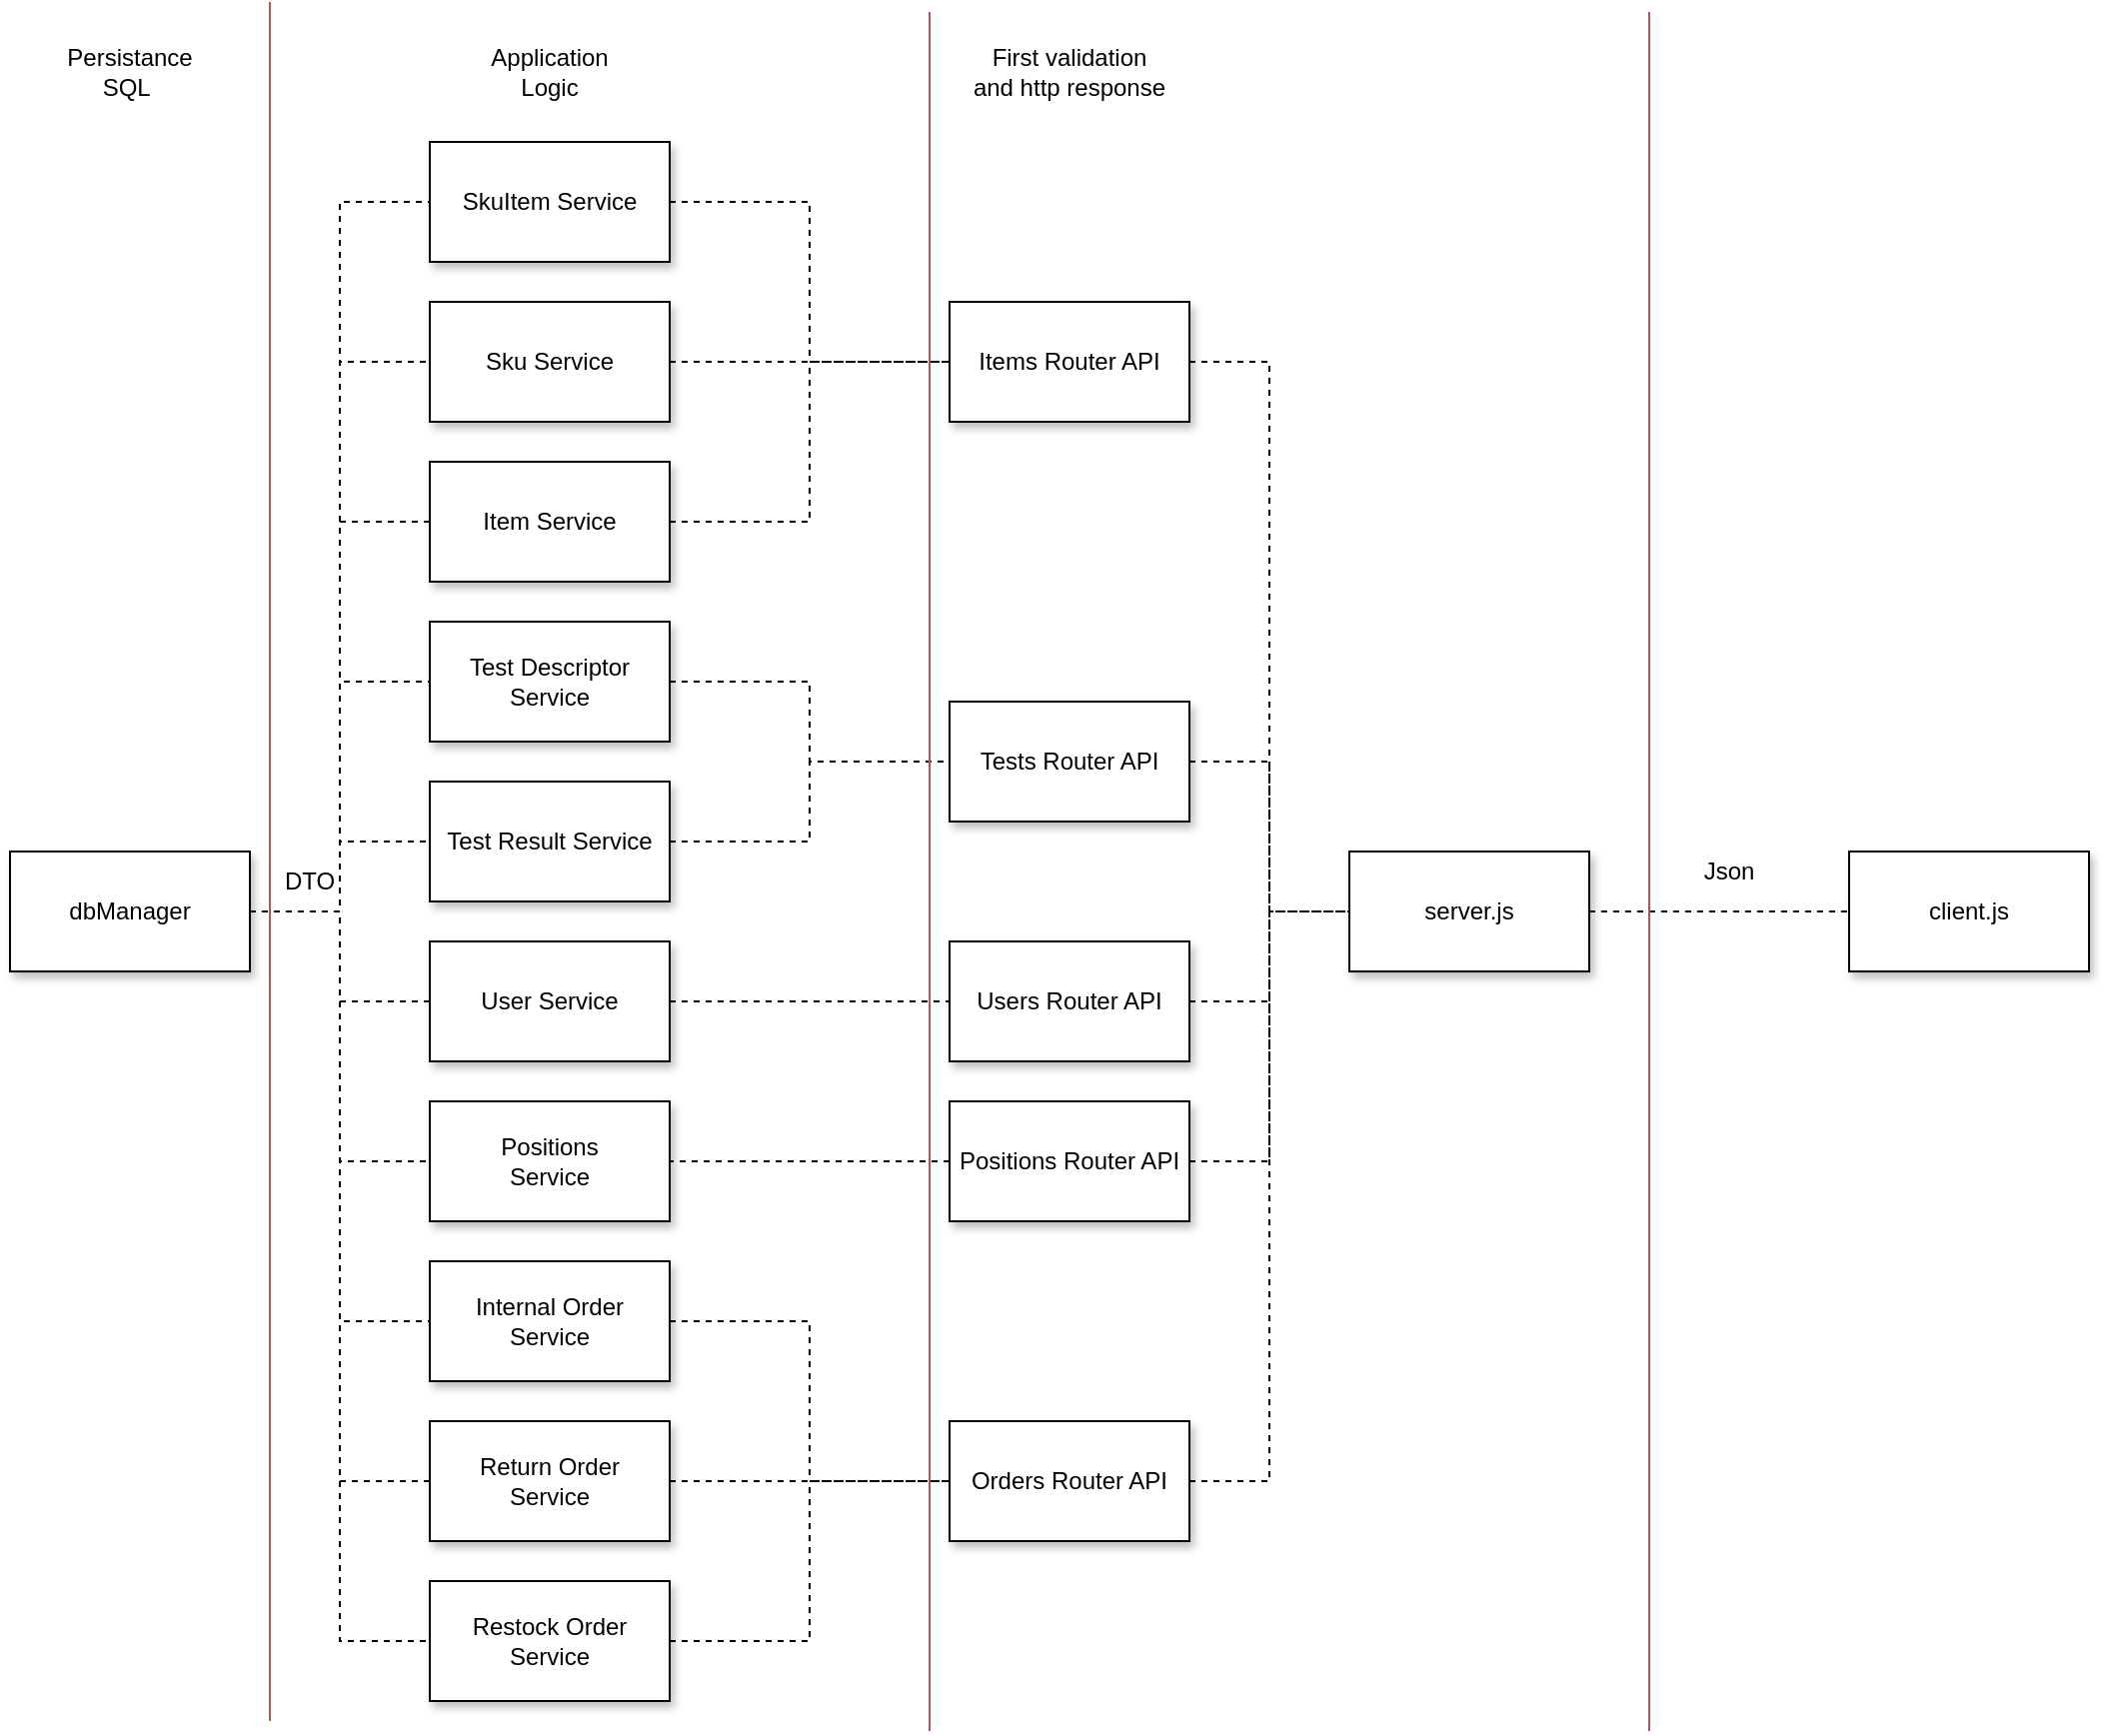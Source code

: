 <mxfile version="18.1.2" type="device"><diagram name="Page-1" id="10a91c8b-09ff-31b1-d368-03940ed4cc9e"><mxGraphModel dx="1162" dy="1840" grid="1" gridSize="10" guides="1" tooltips="1" connect="1" arrows="1" fold="1" page="1" pageScale="1" pageWidth="1100" pageHeight="850" background="none" math="0" shadow="0"><root><mxCell id="0"/><mxCell id="1" parent="0"/><mxCell id="LJhNGUcg5blSCezjiuCr-16" style="edgeStyle=orthogonalEdgeStyle;rounded=0;orthogonalLoop=1;jettySize=auto;html=1;exitX=1;exitY=0.5;exitDx=0;exitDy=0;entryX=0;entryY=0.5;entryDx=0;entryDy=0;dashed=1;endArrow=none;endFill=0;" edge="1" parent="1" source="LJhNGUcg5blSCezjiuCr-1" target="LJhNGUcg5blSCezjiuCr-7"><mxGeometry relative="1" as="geometry"/></mxCell><mxCell id="LJhNGUcg5blSCezjiuCr-17" style="edgeStyle=orthogonalEdgeStyle;rounded=0;orthogonalLoop=1;jettySize=auto;html=1;exitX=1;exitY=0.5;exitDx=0;exitDy=0;entryX=0;entryY=0.5;entryDx=0;entryDy=0;dashed=1;endArrow=none;endFill=0;" edge="1" parent="1" source="LJhNGUcg5blSCezjiuCr-1" target="LJhNGUcg5blSCezjiuCr-6"><mxGeometry relative="1" as="geometry"/></mxCell><mxCell id="LJhNGUcg5blSCezjiuCr-18" style="edgeStyle=orthogonalEdgeStyle;rounded=0;orthogonalLoop=1;jettySize=auto;html=1;exitX=1;exitY=0.5;exitDx=0;exitDy=0;entryX=0;entryY=0.5;entryDx=0;entryDy=0;dashed=1;endArrow=none;endFill=0;" edge="1" parent="1" source="LJhNGUcg5blSCezjiuCr-1" target="LJhNGUcg5blSCezjiuCr-9"><mxGeometry relative="1" as="geometry"/></mxCell><mxCell id="LJhNGUcg5blSCezjiuCr-19" style="edgeStyle=orthogonalEdgeStyle;rounded=0;orthogonalLoop=1;jettySize=auto;html=1;exitX=1;exitY=0.5;exitDx=0;exitDy=0;entryX=0;entryY=0.5;entryDx=0;entryDy=0;dashed=1;endArrow=none;endFill=0;" edge="1" parent="1" source="LJhNGUcg5blSCezjiuCr-1" target="LJhNGUcg5blSCezjiuCr-11"><mxGeometry relative="1" as="geometry"/></mxCell><mxCell id="LJhNGUcg5blSCezjiuCr-20" style="edgeStyle=orthogonalEdgeStyle;rounded=0;orthogonalLoop=1;jettySize=auto;html=1;exitX=1;exitY=0.5;exitDx=0;exitDy=0;entryX=0;entryY=0.5;entryDx=0;entryDy=0;dashed=1;endArrow=none;endFill=0;" edge="1" parent="1" source="LJhNGUcg5blSCezjiuCr-1" target="LJhNGUcg5blSCezjiuCr-12"><mxGeometry relative="1" as="geometry"/></mxCell><mxCell id="LJhNGUcg5blSCezjiuCr-21" style="edgeStyle=orthogonalEdgeStyle;rounded=0;orthogonalLoop=1;jettySize=auto;html=1;exitX=1;exitY=0.5;exitDx=0;exitDy=0;entryX=0;entryY=0.5;entryDx=0;entryDy=0;dashed=1;endArrow=none;endFill=0;" edge="1" parent="1" source="LJhNGUcg5blSCezjiuCr-1" target="LJhNGUcg5blSCezjiuCr-10"><mxGeometry relative="1" as="geometry"/></mxCell><mxCell id="LJhNGUcg5blSCezjiuCr-22" style="edgeStyle=orthogonalEdgeStyle;rounded=0;orthogonalLoop=1;jettySize=auto;html=1;exitX=1;exitY=0.5;exitDx=0;exitDy=0;entryX=0;entryY=0.5;entryDx=0;entryDy=0;dashed=1;endArrow=none;endFill=0;" edge="1" parent="1" source="LJhNGUcg5blSCezjiuCr-1" target="LJhNGUcg5blSCezjiuCr-5"><mxGeometry relative="1" as="geometry"/></mxCell><mxCell id="LJhNGUcg5blSCezjiuCr-23" style="edgeStyle=orthogonalEdgeStyle;rounded=0;orthogonalLoop=1;jettySize=auto;html=1;exitX=1;exitY=0.5;exitDx=0;exitDy=0;entryX=0;entryY=0.5;entryDx=0;entryDy=0;dashed=1;endArrow=none;endFill=0;" edge="1" parent="1" source="LJhNGUcg5blSCezjiuCr-1" target="LJhNGUcg5blSCezjiuCr-2"><mxGeometry relative="1" as="geometry"/></mxCell><mxCell id="LJhNGUcg5blSCezjiuCr-24" style="edgeStyle=orthogonalEdgeStyle;rounded=0;orthogonalLoop=1;jettySize=auto;html=1;exitX=1;exitY=0.5;exitDx=0;exitDy=0;entryX=0;entryY=0.5;entryDx=0;entryDy=0;dashed=1;endArrow=none;endFill=0;" edge="1" parent="1" source="LJhNGUcg5blSCezjiuCr-1" target="LJhNGUcg5blSCezjiuCr-4"><mxGeometry relative="1" as="geometry"/></mxCell><mxCell id="LJhNGUcg5blSCezjiuCr-25" style="edgeStyle=orthogonalEdgeStyle;rounded=0;orthogonalLoop=1;jettySize=auto;html=1;exitX=1;exitY=0.5;exitDx=0;exitDy=0;entryX=0;entryY=0.5;entryDx=0;entryDy=0;dashed=1;endArrow=none;endFill=0;" edge="1" parent="1" source="LJhNGUcg5blSCezjiuCr-1" target="LJhNGUcg5blSCezjiuCr-3"><mxGeometry relative="1" as="geometry"/></mxCell><mxCell id="LJhNGUcg5blSCezjiuCr-1" value="dbManager" style="rounded=0;whiteSpace=wrap;html=1;shadow=1;glass=0;spacing=5;" vertex="1" parent="1"><mxGeometry x="30" y="395" width="120" height="60" as="geometry"/></mxCell><mxCell id="LJhNGUcg5blSCezjiuCr-39" style="edgeStyle=orthogonalEdgeStyle;rounded=0;orthogonalLoop=1;jettySize=auto;html=1;exitX=1;exitY=0.5;exitDx=0;exitDy=0;entryX=0;entryY=0.5;entryDx=0;entryDy=0;dashed=1;endArrow=none;endFill=0;" edge="1" parent="1" source="LJhNGUcg5blSCezjiuCr-2" target="LJhNGUcg5blSCezjiuCr-38"><mxGeometry relative="1" as="geometry"/></mxCell><mxCell id="LJhNGUcg5blSCezjiuCr-2" value="Internal Order Service" style="rounded=0;whiteSpace=wrap;html=1;shadow=1;spacing=5;" vertex="1" parent="1"><mxGeometry x="240" y="600" width="120" height="60" as="geometry"/></mxCell><mxCell id="LJhNGUcg5blSCezjiuCr-42" style="edgeStyle=orthogonalEdgeStyle;rounded=0;orthogonalLoop=1;jettySize=auto;html=1;exitX=1;exitY=0.5;exitDx=0;exitDy=0;entryX=0;entryY=0.5;entryDx=0;entryDy=0;dashed=1;endArrow=none;endFill=0;" edge="1" parent="1" source="LJhNGUcg5blSCezjiuCr-3" target="LJhNGUcg5blSCezjiuCr-38"><mxGeometry relative="1" as="geometry"/></mxCell><mxCell id="LJhNGUcg5blSCezjiuCr-3" value="Restock Order Service" style="rounded=0;whiteSpace=wrap;html=1;shadow=1;spacing=5;" vertex="1" parent="1"><mxGeometry x="240" y="760" width="120" height="60" as="geometry"/></mxCell><mxCell id="LJhNGUcg5blSCezjiuCr-40" style="edgeStyle=orthogonalEdgeStyle;rounded=0;orthogonalLoop=1;jettySize=auto;html=1;exitX=1;exitY=0.5;exitDx=0;exitDy=0;dashed=1;endArrow=none;endFill=0;" edge="1" parent="1" source="LJhNGUcg5blSCezjiuCr-4"><mxGeometry relative="1" as="geometry"><mxPoint x="500" y="710" as="targetPoint"/></mxGeometry></mxCell><mxCell id="LJhNGUcg5blSCezjiuCr-4" value="Return Order Service" style="rounded=0;whiteSpace=wrap;html=1;shadow=1;spacing=5;" vertex="1" parent="1"><mxGeometry x="240" y="680" width="120" height="60" as="geometry"/></mxCell><mxCell id="LJhNGUcg5blSCezjiuCr-5" value="Positions &lt;br&gt;Service" style="rounded=0;whiteSpace=wrap;html=1;shadow=1;spacing=5;" vertex="1" parent="1"><mxGeometry x="240" y="520" width="120" height="60" as="geometry"/></mxCell><mxCell id="LJhNGUcg5blSCezjiuCr-28" style="edgeStyle=orthogonalEdgeStyle;rounded=0;orthogonalLoop=1;jettySize=auto;html=1;exitX=1;exitY=0.5;exitDx=0;exitDy=0;dashed=1;endArrow=none;endFill=0;" edge="1" parent="1" source="LJhNGUcg5blSCezjiuCr-6"><mxGeometry relative="1" as="geometry"><mxPoint x="500" y="150" as="targetPoint"/></mxGeometry></mxCell><mxCell id="LJhNGUcg5blSCezjiuCr-6" value="Sku Service" style="rounded=0;whiteSpace=wrap;html=1;shadow=1;spacing=5;" vertex="1" parent="1"><mxGeometry x="240" y="120" width="120" height="60" as="geometry"/></mxCell><mxCell id="LJhNGUcg5blSCezjiuCr-27" style="edgeStyle=orthogonalEdgeStyle;rounded=0;orthogonalLoop=1;jettySize=auto;html=1;exitX=1;exitY=0.5;exitDx=0;exitDy=0;entryX=0;entryY=0.5;entryDx=0;entryDy=0;dashed=1;endArrow=none;endFill=0;" edge="1" parent="1" source="LJhNGUcg5blSCezjiuCr-7" target="LJhNGUcg5blSCezjiuCr-26"><mxGeometry relative="1" as="geometry"/></mxCell><mxCell id="LJhNGUcg5blSCezjiuCr-7" value="SkuItem Service" style="rounded=0;whiteSpace=wrap;html=1;shadow=1;spacing=5;" vertex="1" parent="1"><mxGeometry x="240" y="40" width="120" height="60" as="geometry"/></mxCell><mxCell id="LJhNGUcg5blSCezjiuCr-29" style="edgeStyle=orthogonalEdgeStyle;rounded=0;orthogonalLoop=1;jettySize=auto;html=1;exitX=1;exitY=0.5;exitDx=0;exitDy=0;entryX=0;entryY=0.5;entryDx=0;entryDy=0;dashed=1;endArrow=none;endFill=0;" edge="1" parent="1" source="LJhNGUcg5blSCezjiuCr-9" target="LJhNGUcg5blSCezjiuCr-26"><mxGeometry relative="1" as="geometry"/></mxCell><mxCell id="LJhNGUcg5blSCezjiuCr-9" value="Item Service" style="rounded=0;whiteSpace=wrap;html=1;shadow=1;spacing=5;" vertex="1" parent="1"><mxGeometry x="240" y="200" width="120" height="60" as="geometry"/></mxCell><mxCell id="LJhNGUcg5blSCezjiuCr-35" style="edgeStyle=orthogonalEdgeStyle;rounded=0;orthogonalLoop=1;jettySize=auto;html=1;exitX=1;exitY=0.5;exitDx=0;exitDy=0;entryX=0;entryY=0.5;entryDx=0;entryDy=0;dashed=1;endArrow=none;endFill=0;" edge="1" parent="1" source="LJhNGUcg5blSCezjiuCr-10" target="LJhNGUcg5blSCezjiuCr-34"><mxGeometry relative="1" as="geometry"/></mxCell><mxCell id="LJhNGUcg5blSCezjiuCr-10" value="User Service" style="rounded=0;whiteSpace=wrap;html=1;shadow=1;spacing=5;" vertex="1" parent="1"><mxGeometry x="240" y="440" width="120" height="60" as="geometry"/></mxCell><mxCell id="LJhNGUcg5blSCezjiuCr-31" style="edgeStyle=orthogonalEdgeStyle;rounded=0;orthogonalLoop=1;jettySize=auto;html=1;exitX=1;exitY=0.5;exitDx=0;exitDy=0;entryX=0;entryY=0.5;entryDx=0;entryDy=0;dashed=1;endArrow=none;endFill=0;" edge="1" parent="1" source="LJhNGUcg5blSCezjiuCr-11" target="LJhNGUcg5blSCezjiuCr-30"><mxGeometry relative="1" as="geometry"/></mxCell><mxCell id="LJhNGUcg5blSCezjiuCr-11" value="Test Descriptor Service" style="rounded=0;whiteSpace=wrap;html=1;shadow=1;spacing=5;" vertex="1" parent="1"><mxGeometry x="240" y="280" width="120" height="60" as="geometry"/></mxCell><mxCell id="LJhNGUcg5blSCezjiuCr-33" style="edgeStyle=orthogonalEdgeStyle;rounded=0;orthogonalLoop=1;jettySize=auto;html=1;exitX=1;exitY=0.5;exitDx=0;exitDy=0;entryX=0;entryY=0.5;entryDx=0;entryDy=0;dashed=1;endArrow=none;endFill=0;" edge="1" parent="1" source="LJhNGUcg5blSCezjiuCr-12" target="LJhNGUcg5blSCezjiuCr-30"><mxGeometry relative="1" as="geometry"/></mxCell><mxCell id="LJhNGUcg5blSCezjiuCr-12" value="Test Result Service" style="rounded=0;whiteSpace=wrap;html=1;shadow=1;spacing=5;" vertex="1" parent="1"><mxGeometry x="240" y="360" width="120" height="60" as="geometry"/></mxCell><mxCell id="LJhNGUcg5blSCezjiuCr-45" style="edgeStyle=orthogonalEdgeStyle;rounded=0;orthogonalLoop=1;jettySize=auto;html=1;exitX=1;exitY=0.5;exitDx=0;exitDy=0;entryX=0;entryY=0.5;entryDx=0;entryDy=0;dashed=1;endArrow=none;endFill=0;" edge="1" parent="1" source="LJhNGUcg5blSCezjiuCr-26" target="LJhNGUcg5blSCezjiuCr-43"><mxGeometry relative="1" as="geometry"/></mxCell><mxCell id="LJhNGUcg5blSCezjiuCr-26" value="Items Router API" style="rounded=0;whiteSpace=wrap;html=1;shadow=1;glass=0;" vertex="1" parent="1"><mxGeometry x="500" y="120" width="120" height="60" as="geometry"/></mxCell><mxCell id="LJhNGUcg5blSCezjiuCr-46" style="edgeStyle=orthogonalEdgeStyle;rounded=0;orthogonalLoop=1;jettySize=auto;html=1;exitX=1;exitY=0.5;exitDx=0;exitDy=0;entryX=0;entryY=0.5;entryDx=0;entryDy=0;dashed=1;endArrow=none;endFill=0;" edge="1" parent="1" source="LJhNGUcg5blSCezjiuCr-30" target="LJhNGUcg5blSCezjiuCr-43"><mxGeometry relative="1" as="geometry"/></mxCell><mxCell id="LJhNGUcg5blSCezjiuCr-30" value="Tests Router API" style="rounded=0;whiteSpace=wrap;html=1;shadow=1;glass=0;" vertex="1" parent="1"><mxGeometry x="500" y="320" width="120" height="60" as="geometry"/></mxCell><mxCell id="LJhNGUcg5blSCezjiuCr-47" style="edgeStyle=orthogonalEdgeStyle;rounded=0;orthogonalLoop=1;jettySize=auto;html=1;exitX=1;exitY=0.5;exitDx=0;exitDy=0;entryX=0;entryY=0.5;entryDx=0;entryDy=0;dashed=1;endArrow=none;endFill=0;" edge="1" parent="1" source="LJhNGUcg5blSCezjiuCr-34" target="LJhNGUcg5blSCezjiuCr-43"><mxGeometry relative="1" as="geometry"/></mxCell><mxCell id="LJhNGUcg5blSCezjiuCr-34" value="Users Router API" style="rounded=0;whiteSpace=wrap;html=1;shadow=1;glass=0;" vertex="1" parent="1"><mxGeometry x="500" y="440" width="120" height="60" as="geometry"/></mxCell><mxCell id="LJhNGUcg5blSCezjiuCr-37" style="edgeStyle=orthogonalEdgeStyle;rounded=0;orthogonalLoop=1;jettySize=auto;html=1;exitX=0;exitY=0.5;exitDx=0;exitDy=0;entryX=1;entryY=0.5;entryDx=0;entryDy=0;dashed=1;endArrow=none;endFill=0;" edge="1" parent="1" source="LJhNGUcg5blSCezjiuCr-36" target="LJhNGUcg5blSCezjiuCr-5"><mxGeometry relative="1" as="geometry"/></mxCell><mxCell id="LJhNGUcg5blSCezjiuCr-48" style="edgeStyle=orthogonalEdgeStyle;rounded=0;orthogonalLoop=1;jettySize=auto;html=1;exitX=1;exitY=0.5;exitDx=0;exitDy=0;entryX=0;entryY=0.5;entryDx=0;entryDy=0;dashed=1;endArrow=none;endFill=0;" edge="1" parent="1" source="LJhNGUcg5blSCezjiuCr-36" target="LJhNGUcg5blSCezjiuCr-43"><mxGeometry relative="1" as="geometry"/></mxCell><mxCell id="LJhNGUcg5blSCezjiuCr-36" value="Positions Router API" style="rounded=0;whiteSpace=wrap;html=1;shadow=1;glass=0;" vertex="1" parent="1"><mxGeometry x="500" y="520" width="120" height="60" as="geometry"/></mxCell><mxCell id="LJhNGUcg5blSCezjiuCr-49" style="edgeStyle=orthogonalEdgeStyle;rounded=0;orthogonalLoop=1;jettySize=auto;html=1;exitX=1;exitY=0.5;exitDx=0;exitDy=0;dashed=1;endArrow=none;endFill=0;entryX=0;entryY=0.5;entryDx=0;entryDy=0;" edge="1" parent="1" source="LJhNGUcg5blSCezjiuCr-38" target="LJhNGUcg5blSCezjiuCr-43"><mxGeometry relative="1" as="geometry"><mxPoint x="670.0" y="630" as="targetPoint"/></mxGeometry></mxCell><mxCell id="LJhNGUcg5blSCezjiuCr-38" value="Orders Router API" style="rounded=0;whiteSpace=wrap;html=1;shadow=1;glass=0;" vertex="1" parent="1"><mxGeometry x="500" y="680" width="120" height="60" as="geometry"/></mxCell><mxCell id="LJhNGUcg5blSCezjiuCr-50" style="edgeStyle=orthogonalEdgeStyle;rounded=0;orthogonalLoop=1;jettySize=auto;html=1;exitX=1;exitY=0.5;exitDx=0;exitDy=0;entryX=0;entryY=0.5;entryDx=0;entryDy=0;dashed=1;endArrow=none;endFill=0;" edge="1" parent="1" source="LJhNGUcg5blSCezjiuCr-43" target="LJhNGUcg5blSCezjiuCr-44"><mxGeometry relative="1" as="geometry"/></mxCell><mxCell id="LJhNGUcg5blSCezjiuCr-43" value="server.js" style="rounded=0;whiteSpace=wrap;html=1;shadow=1;glass=0;" vertex="1" parent="1"><mxGeometry x="700" y="395" width="120" height="60" as="geometry"/></mxCell><mxCell id="LJhNGUcg5blSCezjiuCr-44" value="client.js" style="rounded=0;whiteSpace=wrap;html=1;shadow=1;glass=0;" vertex="1" parent="1"><mxGeometry x="950" y="395" width="120" height="60" as="geometry"/></mxCell><mxCell id="LJhNGUcg5blSCezjiuCr-51" value="Persistance SQL&amp;nbsp;" style="text;html=1;strokeColor=none;fillColor=none;align=center;verticalAlign=middle;whiteSpace=wrap;rounded=0;shadow=1;glass=0;" vertex="1" parent="1"><mxGeometry x="60" y="-10" width="60" height="30" as="geometry"/></mxCell><mxCell id="LJhNGUcg5blSCezjiuCr-52" value="Application Logic" style="text;html=1;strokeColor=none;fillColor=none;align=center;verticalAlign=middle;whiteSpace=wrap;rounded=0;shadow=1;glass=0;" vertex="1" parent="1"><mxGeometry x="270" y="-10" width="60" height="30" as="geometry"/></mxCell><mxCell id="LJhNGUcg5blSCezjiuCr-53" value="First validation and http response" style="text;html=1;strokeColor=none;fillColor=none;align=center;verticalAlign=middle;whiteSpace=wrap;rounded=0;shadow=1;glass=0;" vertex="1" parent="1"><mxGeometry x="510" y="-10" width="100" height="30" as="geometry"/></mxCell><mxCell id="LJhNGUcg5blSCezjiuCr-54" value="Json" style="text;html=1;strokeColor=none;fillColor=none;align=center;verticalAlign=middle;whiteSpace=wrap;rounded=0;shadow=1;glass=0;" vertex="1" parent="1"><mxGeometry x="860" y="390" width="60" height="30" as="geometry"/></mxCell><mxCell id="LJhNGUcg5blSCezjiuCr-65" value="" style="endArrow=none;html=1;rounded=0;strokeWidth=1;fillColor=#f8cecc;strokeColor=#b85450;" edge="1" parent="1"><mxGeometry width="50" height="50" relative="1" as="geometry"><mxPoint x="160" y="830" as="sourcePoint"/><mxPoint x="160" y="-30" as="targetPoint"/></mxGeometry></mxCell><mxCell id="LJhNGUcg5blSCezjiuCr-66" value="" style="endArrow=none;html=1;rounded=0;strokeWidth=1;fillColor=#f8cecc;strokeColor=#b85450;" edge="1" parent="1"><mxGeometry width="50" height="50" relative="1" as="geometry"><mxPoint x="490" y="835" as="sourcePoint"/><mxPoint x="490" y="-25" as="targetPoint"/></mxGeometry></mxCell><mxCell id="LJhNGUcg5blSCezjiuCr-67" value="" style="endArrow=none;html=1;rounded=0;strokeWidth=1;fillColor=#f8cecc;strokeColor=#b85450;" edge="1" parent="1"><mxGeometry width="50" height="50" relative="1" as="geometry"><mxPoint x="850" y="835" as="sourcePoint"/><mxPoint x="850" y="-25" as="targetPoint"/></mxGeometry></mxCell><mxCell id="LJhNGUcg5blSCezjiuCr-68" value="DTO" style="text;html=1;strokeColor=none;fillColor=none;align=center;verticalAlign=middle;whiteSpace=wrap;rounded=0;shadow=1;glass=0;" vertex="1" parent="1"><mxGeometry x="150" y="395" width="60" height="30" as="geometry"/></mxCell></root></mxGraphModel></diagram></mxfile>